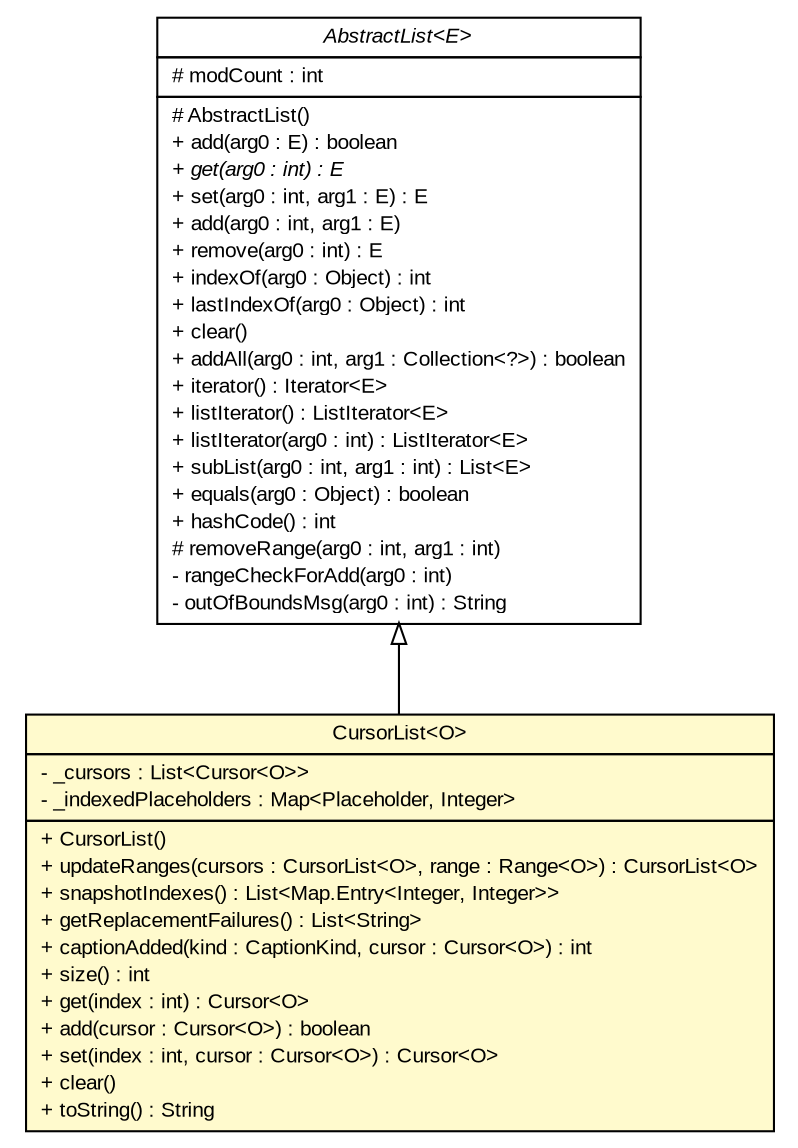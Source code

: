 #!/usr/local/bin/dot
#
# Class diagram 
# Generated by UMLGraph version R5_6_6-6-g3bdff0 (http://www.umlgraph.org/)
#

digraph G {
	edge [fontname="arial",fontsize=10,labelfontname="arial",labelfontsize=10];
	node [fontname="arial",fontsize=10,shape=plaintext];
	nodesep=0.25;
	ranksep=0.5;
	// org.tanjakostic.jcleancim.docgen.writer.CursorList<O>
	c85883 [label=<<table title="org.tanjakostic.jcleancim.docgen.writer.CursorList" border="0" cellborder="1" cellspacing="0" cellpadding="2" port="p" bgcolor="lemonChiffon" href="./CursorList.html">
		<tr><td><table border="0" cellspacing="0" cellpadding="1">
<tr><td align="center" balign="center"> CursorList&lt;O&gt; </td></tr>
		</table></td></tr>
		<tr><td><table border="0" cellspacing="0" cellpadding="1">
<tr><td align="left" balign="left"> - _cursors : List&lt;Cursor&lt;O&gt;&gt; </td></tr>
<tr><td align="left" balign="left"> - _indexedPlaceholders : Map&lt;Placeholder, Integer&gt; </td></tr>
		</table></td></tr>
		<tr><td><table border="0" cellspacing="0" cellpadding="1">
<tr><td align="left" balign="left"> + CursorList() </td></tr>
<tr><td align="left" balign="left"> + updateRanges(cursors : CursorList&lt;O&gt;, range : Range&lt;O&gt;) : CursorList&lt;O&gt; </td></tr>
<tr><td align="left" balign="left"> + snapshotIndexes() : List&lt;Map.Entry&lt;Integer, Integer&gt;&gt; </td></tr>
<tr><td align="left" balign="left"> + getReplacementFailures() : List&lt;String&gt; </td></tr>
<tr><td align="left" balign="left"> + captionAdded(kind : CaptionKind, cursor : Cursor&lt;O&gt;) : int </td></tr>
<tr><td align="left" balign="left"> + size() : int </td></tr>
<tr><td align="left" balign="left"> + get(index : int) : Cursor&lt;O&gt; </td></tr>
<tr><td align="left" balign="left"> + add(cursor : Cursor&lt;O&gt;) : boolean </td></tr>
<tr><td align="left" balign="left"> + set(index : int, cursor : Cursor&lt;O&gt;) : Cursor&lt;O&gt; </td></tr>
<tr><td align="left" balign="left"> + clear() </td></tr>
<tr><td align="left" balign="left"> + toString() : String </td></tr>
		</table></td></tr>
		</table>>, URL="./CursorList.html", fontname="arial", fontcolor="black", fontsize=10.0];
	//org.tanjakostic.jcleancim.docgen.writer.CursorList<O> extends java.util.AbstractList<org.tanjakostic.jcleancim.docgen.writer.Cursor<O>>
	c86203:p -> c85883:p [dir=back,arrowtail=empty];
	// java.util.AbstractList<E>
	c86203 [label=<<table title="java.util.AbstractList" border="0" cellborder="1" cellspacing="0" cellpadding="2" port="p" href="http://java.sun.com/j2se/1.4.2/docs/api/java/util/AbstractList.html">
		<tr><td><table border="0" cellspacing="0" cellpadding="1">
<tr><td align="center" balign="center"><font face="Arial Italic"> AbstractList&lt;E&gt; </font></td></tr>
		</table></td></tr>
		<tr><td><table border="0" cellspacing="0" cellpadding="1">
<tr><td align="left" balign="left"> # modCount : int </td></tr>
		</table></td></tr>
		<tr><td><table border="0" cellspacing="0" cellpadding="1">
<tr><td align="left" balign="left"> # AbstractList() </td></tr>
<tr><td align="left" balign="left"> + add(arg0 : E) : boolean </td></tr>
<tr><td align="left" balign="left"><font face="Arial Italic" point-size="10.0"> + get(arg0 : int) : E </font></td></tr>
<tr><td align="left" balign="left"> + set(arg0 : int, arg1 : E) : E </td></tr>
<tr><td align="left" balign="left"> + add(arg0 : int, arg1 : E) </td></tr>
<tr><td align="left" balign="left"> + remove(arg0 : int) : E </td></tr>
<tr><td align="left" balign="left"> + indexOf(arg0 : Object) : int </td></tr>
<tr><td align="left" balign="left"> + lastIndexOf(arg0 : Object) : int </td></tr>
<tr><td align="left" balign="left"> + clear() </td></tr>
<tr><td align="left" balign="left"> + addAll(arg0 : int, arg1 : Collection&lt;?&gt;) : boolean </td></tr>
<tr><td align="left" balign="left"> + iterator() : Iterator&lt;E&gt; </td></tr>
<tr><td align="left" balign="left"> + listIterator() : ListIterator&lt;E&gt; </td></tr>
<tr><td align="left" balign="left"> + listIterator(arg0 : int) : ListIterator&lt;E&gt; </td></tr>
<tr><td align="left" balign="left"> + subList(arg0 : int, arg1 : int) : List&lt;E&gt; </td></tr>
<tr><td align="left" balign="left"> + equals(arg0 : Object) : boolean </td></tr>
<tr><td align="left" balign="left"> + hashCode() : int </td></tr>
<tr><td align="left" balign="left"> # removeRange(arg0 : int, arg1 : int) </td></tr>
<tr><td align="left" balign="left"> - rangeCheckForAdd(arg0 : int) </td></tr>
<tr><td align="left" balign="left"> - outOfBoundsMsg(arg0 : int) : String </td></tr>
		</table></td></tr>
		</table>>, URL="http://java.sun.com/j2se/1.4.2/docs/api/java/util/AbstractList.html", fontname="arial", fontcolor="black", fontsize=10.0];
}

